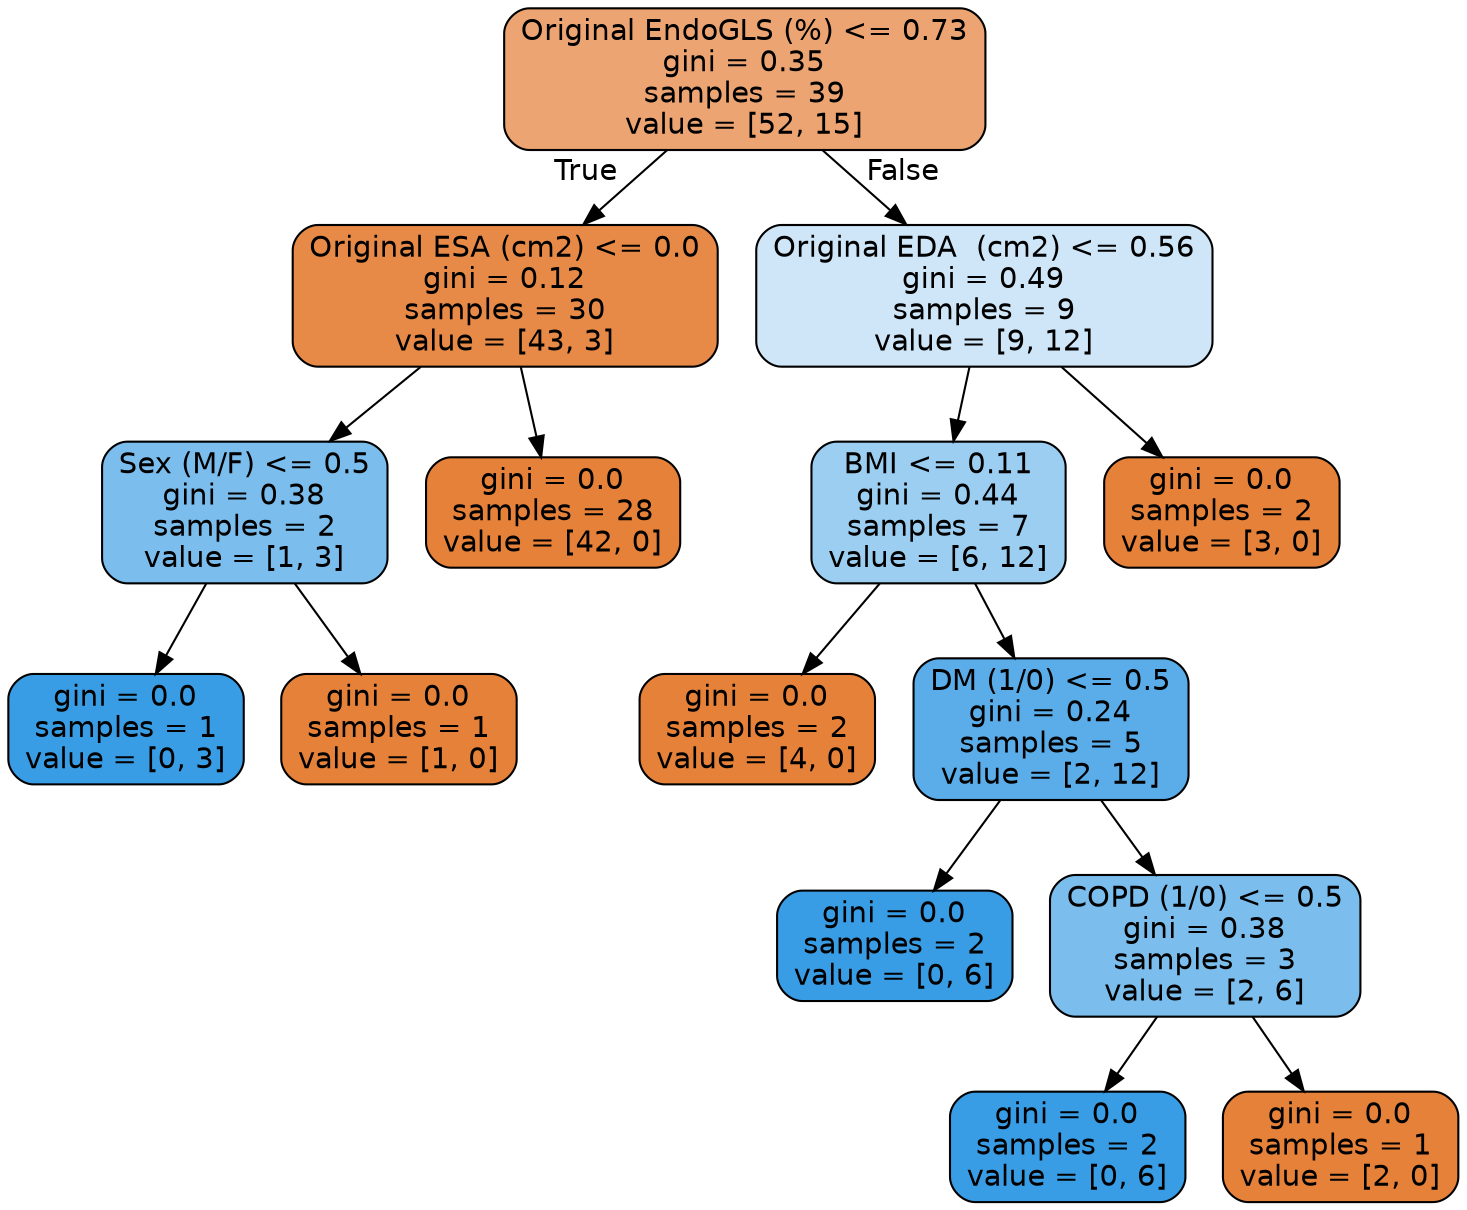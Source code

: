 digraph Tree {
node [shape=box, style="filled, rounded", color="black", fontname=helvetica] ;
edge [fontname=helvetica] ;
0 [label="Original EndoGLS (%) <= 0.73\ngini = 0.35\nsamples = 39\nvalue = [52, 15]", fillcolor="#eca572"] ;
1 [label="Original ESA (cm2) <= 0.0\ngini = 0.12\nsamples = 30\nvalue = [43, 3]", fillcolor="#e78a47"] ;
0 -> 1 [labeldistance=2.5, labelangle=45, headlabel="True"] ;
2 [label="Sex (M/F) <= 0.5\ngini = 0.38\nsamples = 2\nvalue = [1, 3]", fillcolor="#7bbeee"] ;
1 -> 2 ;
3 [label="gini = 0.0\nsamples = 1\nvalue = [0, 3]", fillcolor="#399de5"] ;
2 -> 3 ;
4 [label="gini = 0.0\nsamples = 1\nvalue = [1, 0]", fillcolor="#e58139"] ;
2 -> 4 ;
5 [label="gini = 0.0\nsamples = 28\nvalue = [42, 0]", fillcolor="#e58139"] ;
1 -> 5 ;
6 [label="Original EDA  (cm2) <= 0.56\ngini = 0.49\nsamples = 9\nvalue = [9, 12]", fillcolor="#cee6f8"] ;
0 -> 6 [labeldistance=2.5, labelangle=-45, headlabel="False"] ;
7 [label="BMI <= 0.11\ngini = 0.44\nsamples = 7\nvalue = [6, 12]", fillcolor="#9ccef2"] ;
6 -> 7 ;
8 [label="gini = 0.0\nsamples = 2\nvalue = [4, 0]", fillcolor="#e58139"] ;
7 -> 8 ;
9 [label="DM (1/0) <= 0.5\ngini = 0.24\nsamples = 5\nvalue = [2, 12]", fillcolor="#5aade9"] ;
7 -> 9 ;
10 [label="gini = 0.0\nsamples = 2\nvalue = [0, 6]", fillcolor="#399de5"] ;
9 -> 10 ;
11 [label="COPD (1/0) <= 0.5\ngini = 0.38\nsamples = 3\nvalue = [2, 6]", fillcolor="#7bbeee"] ;
9 -> 11 ;
12 [label="gini = 0.0\nsamples = 2\nvalue = [0, 6]", fillcolor="#399de5"] ;
11 -> 12 ;
13 [label="gini = 0.0\nsamples = 1\nvalue = [2, 0]", fillcolor="#e58139"] ;
11 -> 13 ;
14 [label="gini = 0.0\nsamples = 2\nvalue = [3, 0]", fillcolor="#e58139"] ;
6 -> 14 ;
}
